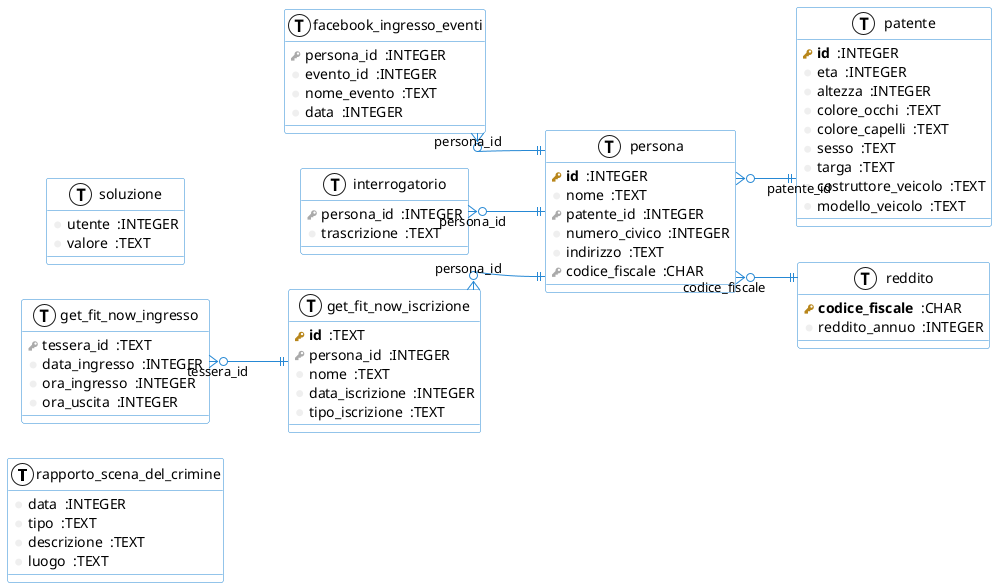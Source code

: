 @startuml
left to right direction
skinparam roundcorner 5
skinparam linetype ortho
skinparam shadowing false
skinparam handwritten false
skinparam class {
    BackgroundColor white
    ArrowColor #2688d4
    BorderColor #2688d4
}
!define primary_key(x) <b><color:#b8861b><&key></color> x</b>
!define foreign_key(x) <color:#aaaaaa><&key></color> x
!define primary_and_foreign_key(x) <b><i><color:#b8861b><&key></color> x</i></b>
!define column(x) <color:#efefef><&media-record></color> x
!define table(x) entity x << (T, white) >>

table( rapporto_scena_del_crimine ) {
   column( data )  :INTEGER 
   column( tipo )  :TEXT 
   column( descrizione )  :TEXT 
   column( luogo )  :TEXT 
 }


table( patente ) {
   primary_key( id )  :INTEGER 
   column( eta )  :INTEGER 
   column( altezza )  :INTEGER 
   column( colore_occhi )  :TEXT 
   column( colore_capelli )  :TEXT 
   column( sesso )  :TEXT 
   column( targa )  :TEXT 
   column( costruttore_veicolo )  :TEXT 
   column( modello_veicolo )  :TEXT 
 }


table( facebook_ingresso_eventi ) {
   foreign_key( persona_id )  :INTEGER 
   column( evento_id )  :INTEGER 
   column( nome_evento )  :TEXT 
   column( data )  :INTEGER 
 }


table( interrogatorio ) {
   foreign_key( persona_id )  :INTEGER 
   column( trascrizione )  :TEXT 
 }


table( get_fit_now_iscrizione ) {
   primary_key( id )  :TEXT 
   foreign_key( persona_id )  :INTEGER 
   column( nome )  :TEXT 
   column( data_iscrizione )  :INTEGER 
   column( tipo_iscrizione )  :TEXT 
 }


table( get_fit_now_ingresso ) {
   foreign_key( tessera_id )  :TEXT 
   column( data_ingresso )  :INTEGER 
   column( ora_ingresso )  :INTEGER 
   column( ora_uscita )  :INTEGER 
 }


table( soluzione ) {
   column( utente )  :INTEGER 
   column( valore )  :TEXT 
 }


table( reddito ) {
   primary_key( codice_fiscale )  :CHAR 
   column( reddito_annuo )  :INTEGER 
 }


table( persona ) {
   primary_key( id )  :INTEGER 
   column( nome )  :TEXT 
   foreign_key( patente_id )  :INTEGER 
   column( numero_civico )  :INTEGER 
   column( indirizzo )  :TEXT 
   foreign_key( codice_fiscale )  :CHAR 
 }


 facebook_ingresso_eventi }o--|| persona : persona_id
 interrogatorio }o--|| persona : persona_id
 get_fit_now_iscrizione }o--|| persona : persona_id
 get_fit_now_ingresso }o--|| get_fit_now_iscrizione : tessera_id
 persona }o--|| reddito : codice_fiscale
 persona }o--|| patente : patente_id

@enduml
